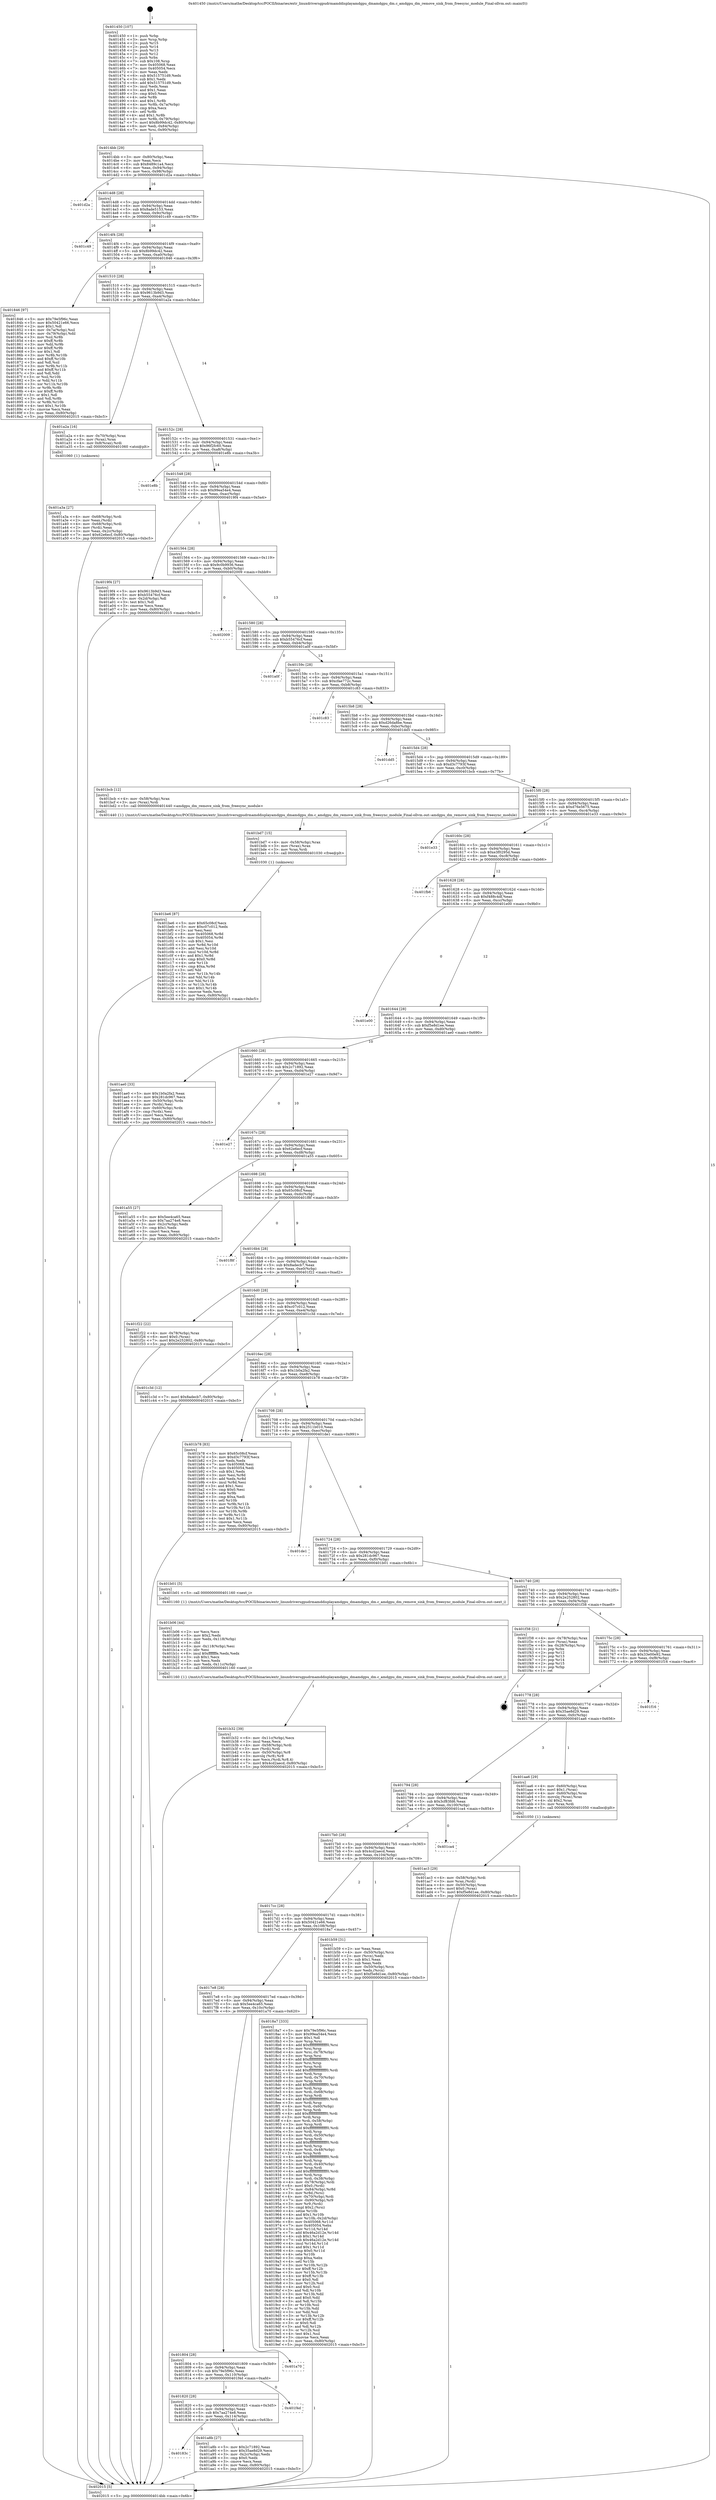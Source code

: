 digraph "0x401450" {
  label = "0x401450 (/mnt/c/Users/mathe/Desktop/tcc/POCII/binaries/extr_linuxdriversgpudrmamddisplayamdgpu_dmamdgpu_dm.c_amdgpu_dm_remove_sink_from_freesync_module_Final-ollvm.out::main(0))"
  labelloc = "t"
  node[shape=record]

  Entry [label="",width=0.3,height=0.3,shape=circle,fillcolor=black,style=filled]
  "0x4014bb" [label="{
     0x4014bb [29]\l
     | [instrs]\l
     &nbsp;&nbsp;0x4014bb \<+3\>: mov -0x80(%rbp),%eax\l
     &nbsp;&nbsp;0x4014be \<+2\>: mov %eax,%ecx\l
     &nbsp;&nbsp;0x4014c0 \<+6\>: sub $0x8489c1a4,%ecx\l
     &nbsp;&nbsp;0x4014c6 \<+6\>: mov %eax,-0x94(%rbp)\l
     &nbsp;&nbsp;0x4014cc \<+6\>: mov %ecx,-0x98(%rbp)\l
     &nbsp;&nbsp;0x4014d2 \<+6\>: je 0000000000401d2a \<main+0x8da\>\l
  }"]
  "0x401d2a" [label="{
     0x401d2a\l
  }", style=dashed]
  "0x4014d8" [label="{
     0x4014d8 [28]\l
     | [instrs]\l
     &nbsp;&nbsp;0x4014d8 \<+5\>: jmp 00000000004014dd \<main+0x8d\>\l
     &nbsp;&nbsp;0x4014dd \<+6\>: mov -0x94(%rbp),%eax\l
     &nbsp;&nbsp;0x4014e3 \<+5\>: sub $0x8ade5153,%eax\l
     &nbsp;&nbsp;0x4014e8 \<+6\>: mov %eax,-0x9c(%rbp)\l
     &nbsp;&nbsp;0x4014ee \<+6\>: je 0000000000401c49 \<main+0x7f9\>\l
  }"]
  Exit [label="",width=0.3,height=0.3,shape=circle,fillcolor=black,style=filled,peripheries=2]
  "0x401c49" [label="{
     0x401c49\l
  }", style=dashed]
  "0x4014f4" [label="{
     0x4014f4 [28]\l
     | [instrs]\l
     &nbsp;&nbsp;0x4014f4 \<+5\>: jmp 00000000004014f9 \<main+0xa9\>\l
     &nbsp;&nbsp;0x4014f9 \<+6\>: mov -0x94(%rbp),%eax\l
     &nbsp;&nbsp;0x4014ff \<+5\>: sub $0x8b99dc42,%eax\l
     &nbsp;&nbsp;0x401504 \<+6\>: mov %eax,-0xa0(%rbp)\l
     &nbsp;&nbsp;0x40150a \<+6\>: je 0000000000401846 \<main+0x3f6\>\l
  }"]
  "0x401be6" [label="{
     0x401be6 [87]\l
     | [instrs]\l
     &nbsp;&nbsp;0x401be6 \<+5\>: mov $0x65c08cf,%ecx\l
     &nbsp;&nbsp;0x401beb \<+5\>: mov $0xc07c012,%edx\l
     &nbsp;&nbsp;0x401bf0 \<+2\>: xor %esi,%esi\l
     &nbsp;&nbsp;0x401bf2 \<+8\>: mov 0x405068,%r8d\l
     &nbsp;&nbsp;0x401bfa \<+8\>: mov 0x405054,%r9d\l
     &nbsp;&nbsp;0x401c02 \<+3\>: sub $0x1,%esi\l
     &nbsp;&nbsp;0x401c05 \<+3\>: mov %r8d,%r10d\l
     &nbsp;&nbsp;0x401c08 \<+3\>: add %esi,%r10d\l
     &nbsp;&nbsp;0x401c0b \<+4\>: imul %r10d,%r8d\l
     &nbsp;&nbsp;0x401c0f \<+4\>: and $0x1,%r8d\l
     &nbsp;&nbsp;0x401c13 \<+4\>: cmp $0x0,%r8d\l
     &nbsp;&nbsp;0x401c17 \<+4\>: sete %r11b\l
     &nbsp;&nbsp;0x401c1b \<+4\>: cmp $0xa,%r9d\l
     &nbsp;&nbsp;0x401c1f \<+3\>: setl %bl\l
     &nbsp;&nbsp;0x401c22 \<+3\>: mov %r11b,%r14b\l
     &nbsp;&nbsp;0x401c25 \<+3\>: and %bl,%r14b\l
     &nbsp;&nbsp;0x401c28 \<+3\>: xor %bl,%r11b\l
     &nbsp;&nbsp;0x401c2b \<+3\>: or %r11b,%r14b\l
     &nbsp;&nbsp;0x401c2e \<+4\>: test $0x1,%r14b\l
     &nbsp;&nbsp;0x401c32 \<+3\>: cmovne %edx,%ecx\l
     &nbsp;&nbsp;0x401c35 \<+3\>: mov %ecx,-0x80(%rbp)\l
     &nbsp;&nbsp;0x401c38 \<+5\>: jmp 0000000000402015 \<main+0xbc5\>\l
  }"]
  "0x401846" [label="{
     0x401846 [97]\l
     | [instrs]\l
     &nbsp;&nbsp;0x401846 \<+5\>: mov $0x79e5f96c,%eax\l
     &nbsp;&nbsp;0x40184b \<+5\>: mov $0x50421e66,%ecx\l
     &nbsp;&nbsp;0x401850 \<+2\>: mov $0x1,%dl\l
     &nbsp;&nbsp;0x401852 \<+4\>: mov -0x7a(%rbp),%sil\l
     &nbsp;&nbsp;0x401856 \<+4\>: mov -0x79(%rbp),%dil\l
     &nbsp;&nbsp;0x40185a \<+3\>: mov %sil,%r8b\l
     &nbsp;&nbsp;0x40185d \<+4\>: xor $0xff,%r8b\l
     &nbsp;&nbsp;0x401861 \<+3\>: mov %dil,%r9b\l
     &nbsp;&nbsp;0x401864 \<+4\>: xor $0xff,%r9b\l
     &nbsp;&nbsp;0x401868 \<+3\>: xor $0x1,%dl\l
     &nbsp;&nbsp;0x40186b \<+3\>: mov %r8b,%r10b\l
     &nbsp;&nbsp;0x40186e \<+4\>: and $0xff,%r10b\l
     &nbsp;&nbsp;0x401872 \<+3\>: and %dl,%sil\l
     &nbsp;&nbsp;0x401875 \<+3\>: mov %r9b,%r11b\l
     &nbsp;&nbsp;0x401878 \<+4\>: and $0xff,%r11b\l
     &nbsp;&nbsp;0x40187c \<+3\>: and %dl,%dil\l
     &nbsp;&nbsp;0x40187f \<+3\>: or %sil,%r10b\l
     &nbsp;&nbsp;0x401882 \<+3\>: or %dil,%r11b\l
     &nbsp;&nbsp;0x401885 \<+3\>: xor %r11b,%r10b\l
     &nbsp;&nbsp;0x401888 \<+3\>: or %r9b,%r8b\l
     &nbsp;&nbsp;0x40188b \<+4\>: xor $0xff,%r8b\l
     &nbsp;&nbsp;0x40188f \<+3\>: or $0x1,%dl\l
     &nbsp;&nbsp;0x401892 \<+3\>: and %dl,%r8b\l
     &nbsp;&nbsp;0x401895 \<+3\>: or %r8b,%r10b\l
     &nbsp;&nbsp;0x401898 \<+4\>: test $0x1,%r10b\l
     &nbsp;&nbsp;0x40189c \<+3\>: cmovne %ecx,%eax\l
     &nbsp;&nbsp;0x40189f \<+3\>: mov %eax,-0x80(%rbp)\l
     &nbsp;&nbsp;0x4018a2 \<+5\>: jmp 0000000000402015 \<main+0xbc5\>\l
  }"]
  "0x401510" [label="{
     0x401510 [28]\l
     | [instrs]\l
     &nbsp;&nbsp;0x401510 \<+5\>: jmp 0000000000401515 \<main+0xc5\>\l
     &nbsp;&nbsp;0x401515 \<+6\>: mov -0x94(%rbp),%eax\l
     &nbsp;&nbsp;0x40151b \<+5\>: sub $0x9613b9d3,%eax\l
     &nbsp;&nbsp;0x401520 \<+6\>: mov %eax,-0xa4(%rbp)\l
     &nbsp;&nbsp;0x401526 \<+6\>: je 0000000000401a2a \<main+0x5da\>\l
  }"]
  "0x402015" [label="{
     0x402015 [5]\l
     | [instrs]\l
     &nbsp;&nbsp;0x402015 \<+5\>: jmp 00000000004014bb \<main+0x6b\>\l
  }"]
  "0x401450" [label="{
     0x401450 [107]\l
     | [instrs]\l
     &nbsp;&nbsp;0x401450 \<+1\>: push %rbp\l
     &nbsp;&nbsp;0x401451 \<+3\>: mov %rsp,%rbp\l
     &nbsp;&nbsp;0x401454 \<+2\>: push %r15\l
     &nbsp;&nbsp;0x401456 \<+2\>: push %r14\l
     &nbsp;&nbsp;0x401458 \<+2\>: push %r13\l
     &nbsp;&nbsp;0x40145a \<+2\>: push %r12\l
     &nbsp;&nbsp;0x40145c \<+1\>: push %rbx\l
     &nbsp;&nbsp;0x40145d \<+7\>: sub $0x108,%rsp\l
     &nbsp;&nbsp;0x401464 \<+7\>: mov 0x405068,%eax\l
     &nbsp;&nbsp;0x40146b \<+7\>: mov 0x405054,%ecx\l
     &nbsp;&nbsp;0x401472 \<+2\>: mov %eax,%edx\l
     &nbsp;&nbsp;0x401474 \<+6\>: sub $0x515751d9,%edx\l
     &nbsp;&nbsp;0x40147a \<+3\>: sub $0x1,%edx\l
     &nbsp;&nbsp;0x40147d \<+6\>: add $0x515751d9,%edx\l
     &nbsp;&nbsp;0x401483 \<+3\>: imul %edx,%eax\l
     &nbsp;&nbsp;0x401486 \<+3\>: and $0x1,%eax\l
     &nbsp;&nbsp;0x401489 \<+3\>: cmp $0x0,%eax\l
     &nbsp;&nbsp;0x40148c \<+4\>: sete %r8b\l
     &nbsp;&nbsp;0x401490 \<+4\>: and $0x1,%r8b\l
     &nbsp;&nbsp;0x401494 \<+4\>: mov %r8b,-0x7a(%rbp)\l
     &nbsp;&nbsp;0x401498 \<+3\>: cmp $0xa,%ecx\l
     &nbsp;&nbsp;0x40149b \<+4\>: setl %r8b\l
     &nbsp;&nbsp;0x40149f \<+4\>: and $0x1,%r8b\l
     &nbsp;&nbsp;0x4014a3 \<+4\>: mov %r8b,-0x79(%rbp)\l
     &nbsp;&nbsp;0x4014a7 \<+7\>: movl $0x8b99dc42,-0x80(%rbp)\l
     &nbsp;&nbsp;0x4014ae \<+6\>: mov %edi,-0x84(%rbp)\l
     &nbsp;&nbsp;0x4014b4 \<+7\>: mov %rsi,-0x90(%rbp)\l
  }"]
  "0x401bd7" [label="{
     0x401bd7 [15]\l
     | [instrs]\l
     &nbsp;&nbsp;0x401bd7 \<+4\>: mov -0x58(%rbp),%rax\l
     &nbsp;&nbsp;0x401bdb \<+3\>: mov (%rax),%rax\l
     &nbsp;&nbsp;0x401bde \<+3\>: mov %rax,%rdi\l
     &nbsp;&nbsp;0x401be1 \<+5\>: call 0000000000401030 \<free@plt\>\l
     | [calls]\l
     &nbsp;&nbsp;0x401030 \{1\} (unknown)\l
  }"]
  "0x401a2a" [label="{
     0x401a2a [16]\l
     | [instrs]\l
     &nbsp;&nbsp;0x401a2a \<+4\>: mov -0x70(%rbp),%rax\l
     &nbsp;&nbsp;0x401a2e \<+3\>: mov (%rax),%rax\l
     &nbsp;&nbsp;0x401a31 \<+4\>: mov 0x8(%rax),%rdi\l
     &nbsp;&nbsp;0x401a35 \<+5\>: call 0000000000401060 \<atoi@plt\>\l
     | [calls]\l
     &nbsp;&nbsp;0x401060 \{1\} (unknown)\l
  }"]
  "0x40152c" [label="{
     0x40152c [28]\l
     | [instrs]\l
     &nbsp;&nbsp;0x40152c \<+5\>: jmp 0000000000401531 \<main+0xe1\>\l
     &nbsp;&nbsp;0x401531 \<+6\>: mov -0x94(%rbp),%eax\l
     &nbsp;&nbsp;0x401537 \<+5\>: sub $0x96f2fc60,%eax\l
     &nbsp;&nbsp;0x40153c \<+6\>: mov %eax,-0xa8(%rbp)\l
     &nbsp;&nbsp;0x401542 \<+6\>: je 0000000000401e8b \<main+0xa3b\>\l
  }"]
  "0x401b32" [label="{
     0x401b32 [39]\l
     | [instrs]\l
     &nbsp;&nbsp;0x401b32 \<+6\>: mov -0x11c(%rbp),%ecx\l
     &nbsp;&nbsp;0x401b38 \<+3\>: imul %eax,%ecx\l
     &nbsp;&nbsp;0x401b3b \<+4\>: mov -0x58(%rbp),%rdi\l
     &nbsp;&nbsp;0x401b3f \<+3\>: mov (%rdi),%rdi\l
     &nbsp;&nbsp;0x401b42 \<+4\>: mov -0x50(%rbp),%r8\l
     &nbsp;&nbsp;0x401b46 \<+3\>: movslq (%r8),%r8\l
     &nbsp;&nbsp;0x401b49 \<+4\>: mov %ecx,(%rdi,%r8,4)\l
     &nbsp;&nbsp;0x401b4d \<+7\>: movl $0x4cd2aecd,-0x80(%rbp)\l
     &nbsp;&nbsp;0x401b54 \<+5\>: jmp 0000000000402015 \<main+0xbc5\>\l
  }"]
  "0x401e8b" [label="{
     0x401e8b\l
  }", style=dashed]
  "0x401548" [label="{
     0x401548 [28]\l
     | [instrs]\l
     &nbsp;&nbsp;0x401548 \<+5\>: jmp 000000000040154d \<main+0xfd\>\l
     &nbsp;&nbsp;0x40154d \<+6\>: mov -0x94(%rbp),%eax\l
     &nbsp;&nbsp;0x401553 \<+5\>: sub $0x99ea54e4,%eax\l
     &nbsp;&nbsp;0x401558 \<+6\>: mov %eax,-0xac(%rbp)\l
     &nbsp;&nbsp;0x40155e \<+6\>: je 00000000004019f4 \<main+0x5a4\>\l
  }"]
  "0x401b06" [label="{
     0x401b06 [44]\l
     | [instrs]\l
     &nbsp;&nbsp;0x401b06 \<+2\>: xor %ecx,%ecx\l
     &nbsp;&nbsp;0x401b08 \<+5\>: mov $0x2,%edx\l
     &nbsp;&nbsp;0x401b0d \<+6\>: mov %edx,-0x118(%rbp)\l
     &nbsp;&nbsp;0x401b13 \<+1\>: cltd\l
     &nbsp;&nbsp;0x401b14 \<+6\>: mov -0x118(%rbp),%esi\l
     &nbsp;&nbsp;0x401b1a \<+2\>: idiv %esi\l
     &nbsp;&nbsp;0x401b1c \<+6\>: imul $0xfffffffe,%edx,%edx\l
     &nbsp;&nbsp;0x401b22 \<+3\>: sub $0x1,%ecx\l
     &nbsp;&nbsp;0x401b25 \<+2\>: sub %ecx,%edx\l
     &nbsp;&nbsp;0x401b27 \<+6\>: mov %edx,-0x11c(%rbp)\l
     &nbsp;&nbsp;0x401b2d \<+5\>: call 0000000000401160 \<next_i\>\l
     | [calls]\l
     &nbsp;&nbsp;0x401160 \{1\} (/mnt/c/Users/mathe/Desktop/tcc/POCII/binaries/extr_linuxdriversgpudrmamddisplayamdgpu_dmamdgpu_dm.c_amdgpu_dm_remove_sink_from_freesync_module_Final-ollvm.out::next_i)\l
  }"]
  "0x4019f4" [label="{
     0x4019f4 [27]\l
     | [instrs]\l
     &nbsp;&nbsp;0x4019f4 \<+5\>: mov $0x9613b9d3,%eax\l
     &nbsp;&nbsp;0x4019f9 \<+5\>: mov $0xb55476cf,%ecx\l
     &nbsp;&nbsp;0x4019fe \<+3\>: mov -0x2d(%rbp),%dl\l
     &nbsp;&nbsp;0x401a01 \<+3\>: test $0x1,%dl\l
     &nbsp;&nbsp;0x401a04 \<+3\>: cmovne %ecx,%eax\l
     &nbsp;&nbsp;0x401a07 \<+3\>: mov %eax,-0x80(%rbp)\l
     &nbsp;&nbsp;0x401a0a \<+5\>: jmp 0000000000402015 \<main+0xbc5\>\l
  }"]
  "0x401564" [label="{
     0x401564 [28]\l
     | [instrs]\l
     &nbsp;&nbsp;0x401564 \<+5\>: jmp 0000000000401569 \<main+0x119\>\l
     &nbsp;&nbsp;0x401569 \<+6\>: mov -0x94(%rbp),%eax\l
     &nbsp;&nbsp;0x40156f \<+5\>: sub $0x9c0b9936,%eax\l
     &nbsp;&nbsp;0x401574 \<+6\>: mov %eax,-0xb0(%rbp)\l
     &nbsp;&nbsp;0x40157a \<+6\>: je 0000000000402009 \<main+0xbb9\>\l
  }"]
  "0x401ac3" [label="{
     0x401ac3 [29]\l
     | [instrs]\l
     &nbsp;&nbsp;0x401ac3 \<+4\>: mov -0x58(%rbp),%rdi\l
     &nbsp;&nbsp;0x401ac7 \<+3\>: mov %rax,(%rdi)\l
     &nbsp;&nbsp;0x401aca \<+4\>: mov -0x50(%rbp),%rax\l
     &nbsp;&nbsp;0x401ace \<+6\>: movl $0x0,(%rax)\l
     &nbsp;&nbsp;0x401ad4 \<+7\>: movl $0xf5e8d1ee,-0x80(%rbp)\l
     &nbsp;&nbsp;0x401adb \<+5\>: jmp 0000000000402015 \<main+0xbc5\>\l
  }"]
  "0x402009" [label="{
     0x402009\l
  }", style=dashed]
  "0x401580" [label="{
     0x401580 [28]\l
     | [instrs]\l
     &nbsp;&nbsp;0x401580 \<+5\>: jmp 0000000000401585 \<main+0x135\>\l
     &nbsp;&nbsp;0x401585 \<+6\>: mov -0x94(%rbp),%eax\l
     &nbsp;&nbsp;0x40158b \<+5\>: sub $0xb55476cf,%eax\l
     &nbsp;&nbsp;0x401590 \<+6\>: mov %eax,-0xb4(%rbp)\l
     &nbsp;&nbsp;0x401596 \<+6\>: je 0000000000401a0f \<main+0x5bf\>\l
  }"]
  "0x40183c" [label="{
     0x40183c\l
  }", style=dashed]
  "0x401a0f" [label="{
     0x401a0f\l
  }", style=dashed]
  "0x40159c" [label="{
     0x40159c [28]\l
     | [instrs]\l
     &nbsp;&nbsp;0x40159c \<+5\>: jmp 00000000004015a1 \<main+0x151\>\l
     &nbsp;&nbsp;0x4015a1 \<+6\>: mov -0x94(%rbp),%eax\l
     &nbsp;&nbsp;0x4015a7 \<+5\>: sub $0xcfae772c,%eax\l
     &nbsp;&nbsp;0x4015ac \<+6\>: mov %eax,-0xb8(%rbp)\l
     &nbsp;&nbsp;0x4015b2 \<+6\>: je 0000000000401c83 \<main+0x833\>\l
  }"]
  "0x401a8b" [label="{
     0x401a8b [27]\l
     | [instrs]\l
     &nbsp;&nbsp;0x401a8b \<+5\>: mov $0x2c71892,%eax\l
     &nbsp;&nbsp;0x401a90 \<+5\>: mov $0x35ae8d29,%ecx\l
     &nbsp;&nbsp;0x401a95 \<+3\>: mov -0x2c(%rbp),%edx\l
     &nbsp;&nbsp;0x401a98 \<+3\>: cmp $0x0,%edx\l
     &nbsp;&nbsp;0x401a9b \<+3\>: cmove %ecx,%eax\l
     &nbsp;&nbsp;0x401a9e \<+3\>: mov %eax,-0x80(%rbp)\l
     &nbsp;&nbsp;0x401aa1 \<+5\>: jmp 0000000000402015 \<main+0xbc5\>\l
  }"]
  "0x401c83" [label="{
     0x401c83\l
  }", style=dashed]
  "0x4015b8" [label="{
     0x4015b8 [28]\l
     | [instrs]\l
     &nbsp;&nbsp;0x4015b8 \<+5\>: jmp 00000000004015bd \<main+0x16d\>\l
     &nbsp;&nbsp;0x4015bd \<+6\>: mov -0x94(%rbp),%eax\l
     &nbsp;&nbsp;0x4015c3 \<+5\>: sub $0xd26da8be,%eax\l
     &nbsp;&nbsp;0x4015c8 \<+6\>: mov %eax,-0xbc(%rbp)\l
     &nbsp;&nbsp;0x4015ce \<+6\>: je 0000000000401dd5 \<main+0x985\>\l
  }"]
  "0x401820" [label="{
     0x401820 [28]\l
     | [instrs]\l
     &nbsp;&nbsp;0x401820 \<+5\>: jmp 0000000000401825 \<main+0x3d5\>\l
     &nbsp;&nbsp;0x401825 \<+6\>: mov -0x94(%rbp),%eax\l
     &nbsp;&nbsp;0x40182b \<+5\>: sub $0x7aa274e8,%eax\l
     &nbsp;&nbsp;0x401830 \<+6\>: mov %eax,-0x114(%rbp)\l
     &nbsp;&nbsp;0x401836 \<+6\>: je 0000000000401a8b \<main+0x63b\>\l
  }"]
  "0x401dd5" [label="{
     0x401dd5\l
  }", style=dashed]
  "0x4015d4" [label="{
     0x4015d4 [28]\l
     | [instrs]\l
     &nbsp;&nbsp;0x4015d4 \<+5\>: jmp 00000000004015d9 \<main+0x189\>\l
     &nbsp;&nbsp;0x4015d9 \<+6\>: mov -0x94(%rbp),%eax\l
     &nbsp;&nbsp;0x4015df \<+5\>: sub $0xd3c7793f,%eax\l
     &nbsp;&nbsp;0x4015e4 \<+6\>: mov %eax,-0xc0(%rbp)\l
     &nbsp;&nbsp;0x4015ea \<+6\>: je 0000000000401bcb \<main+0x77b\>\l
  }"]
  "0x401f4d" [label="{
     0x401f4d\l
  }", style=dashed]
  "0x401bcb" [label="{
     0x401bcb [12]\l
     | [instrs]\l
     &nbsp;&nbsp;0x401bcb \<+4\>: mov -0x58(%rbp),%rax\l
     &nbsp;&nbsp;0x401bcf \<+3\>: mov (%rax),%rdi\l
     &nbsp;&nbsp;0x401bd2 \<+5\>: call 0000000000401440 \<amdgpu_dm_remove_sink_from_freesync_module\>\l
     | [calls]\l
     &nbsp;&nbsp;0x401440 \{1\} (/mnt/c/Users/mathe/Desktop/tcc/POCII/binaries/extr_linuxdriversgpudrmamddisplayamdgpu_dmamdgpu_dm.c_amdgpu_dm_remove_sink_from_freesync_module_Final-ollvm.out::amdgpu_dm_remove_sink_from_freesync_module)\l
  }"]
  "0x4015f0" [label="{
     0x4015f0 [28]\l
     | [instrs]\l
     &nbsp;&nbsp;0x4015f0 \<+5\>: jmp 00000000004015f5 \<main+0x1a5\>\l
     &nbsp;&nbsp;0x4015f5 \<+6\>: mov -0x94(%rbp),%eax\l
     &nbsp;&nbsp;0x4015fb \<+5\>: sub $0xd76e5675,%eax\l
     &nbsp;&nbsp;0x401600 \<+6\>: mov %eax,-0xc4(%rbp)\l
     &nbsp;&nbsp;0x401606 \<+6\>: je 0000000000401e33 \<main+0x9e3\>\l
  }"]
  "0x401804" [label="{
     0x401804 [28]\l
     | [instrs]\l
     &nbsp;&nbsp;0x401804 \<+5\>: jmp 0000000000401809 \<main+0x3b9\>\l
     &nbsp;&nbsp;0x401809 \<+6\>: mov -0x94(%rbp),%eax\l
     &nbsp;&nbsp;0x40180f \<+5\>: sub $0x79e5f96c,%eax\l
     &nbsp;&nbsp;0x401814 \<+6\>: mov %eax,-0x110(%rbp)\l
     &nbsp;&nbsp;0x40181a \<+6\>: je 0000000000401f4d \<main+0xafd\>\l
  }"]
  "0x401e33" [label="{
     0x401e33\l
  }", style=dashed]
  "0x40160c" [label="{
     0x40160c [28]\l
     | [instrs]\l
     &nbsp;&nbsp;0x40160c \<+5\>: jmp 0000000000401611 \<main+0x1c1\>\l
     &nbsp;&nbsp;0x401611 \<+6\>: mov -0x94(%rbp),%eax\l
     &nbsp;&nbsp;0x401617 \<+5\>: sub $0xe3f0295d,%eax\l
     &nbsp;&nbsp;0x40161c \<+6\>: mov %eax,-0xc8(%rbp)\l
     &nbsp;&nbsp;0x401622 \<+6\>: je 0000000000401fb6 \<main+0xb66\>\l
  }"]
  "0x401a70" [label="{
     0x401a70\l
  }", style=dashed]
  "0x401fb6" [label="{
     0x401fb6\l
  }", style=dashed]
  "0x401628" [label="{
     0x401628 [28]\l
     | [instrs]\l
     &nbsp;&nbsp;0x401628 \<+5\>: jmp 000000000040162d \<main+0x1dd\>\l
     &nbsp;&nbsp;0x40162d \<+6\>: mov -0x94(%rbp),%eax\l
     &nbsp;&nbsp;0x401633 \<+5\>: sub $0xf488c4df,%eax\l
     &nbsp;&nbsp;0x401638 \<+6\>: mov %eax,-0xcc(%rbp)\l
     &nbsp;&nbsp;0x40163e \<+6\>: je 0000000000401e00 \<main+0x9b0\>\l
  }"]
  "0x401a3a" [label="{
     0x401a3a [27]\l
     | [instrs]\l
     &nbsp;&nbsp;0x401a3a \<+4\>: mov -0x68(%rbp),%rdi\l
     &nbsp;&nbsp;0x401a3e \<+2\>: mov %eax,(%rdi)\l
     &nbsp;&nbsp;0x401a40 \<+4\>: mov -0x68(%rbp),%rdi\l
     &nbsp;&nbsp;0x401a44 \<+2\>: mov (%rdi),%eax\l
     &nbsp;&nbsp;0x401a46 \<+3\>: mov %eax,-0x2c(%rbp)\l
     &nbsp;&nbsp;0x401a49 \<+7\>: movl $0x62e6ecf,-0x80(%rbp)\l
     &nbsp;&nbsp;0x401a50 \<+5\>: jmp 0000000000402015 \<main+0xbc5\>\l
  }"]
  "0x401e00" [label="{
     0x401e00\l
  }", style=dashed]
  "0x401644" [label="{
     0x401644 [28]\l
     | [instrs]\l
     &nbsp;&nbsp;0x401644 \<+5\>: jmp 0000000000401649 \<main+0x1f9\>\l
     &nbsp;&nbsp;0x401649 \<+6\>: mov -0x94(%rbp),%eax\l
     &nbsp;&nbsp;0x40164f \<+5\>: sub $0xf5e8d1ee,%eax\l
     &nbsp;&nbsp;0x401654 \<+6\>: mov %eax,-0xd0(%rbp)\l
     &nbsp;&nbsp;0x40165a \<+6\>: je 0000000000401ae0 \<main+0x690\>\l
  }"]
  "0x4017e8" [label="{
     0x4017e8 [28]\l
     | [instrs]\l
     &nbsp;&nbsp;0x4017e8 \<+5\>: jmp 00000000004017ed \<main+0x39d\>\l
     &nbsp;&nbsp;0x4017ed \<+6\>: mov -0x94(%rbp),%eax\l
     &nbsp;&nbsp;0x4017f3 \<+5\>: sub $0x5ee4ca65,%eax\l
     &nbsp;&nbsp;0x4017f8 \<+6\>: mov %eax,-0x10c(%rbp)\l
     &nbsp;&nbsp;0x4017fe \<+6\>: je 0000000000401a70 \<main+0x620\>\l
  }"]
  "0x401ae0" [label="{
     0x401ae0 [33]\l
     | [instrs]\l
     &nbsp;&nbsp;0x401ae0 \<+5\>: mov $0x1b0a2fa2,%eax\l
     &nbsp;&nbsp;0x401ae5 \<+5\>: mov $0x281dc967,%ecx\l
     &nbsp;&nbsp;0x401aea \<+4\>: mov -0x50(%rbp),%rdx\l
     &nbsp;&nbsp;0x401aee \<+2\>: mov (%rdx),%esi\l
     &nbsp;&nbsp;0x401af0 \<+4\>: mov -0x60(%rbp),%rdx\l
     &nbsp;&nbsp;0x401af4 \<+2\>: cmp (%rdx),%esi\l
     &nbsp;&nbsp;0x401af6 \<+3\>: cmovl %ecx,%eax\l
     &nbsp;&nbsp;0x401af9 \<+3\>: mov %eax,-0x80(%rbp)\l
     &nbsp;&nbsp;0x401afc \<+5\>: jmp 0000000000402015 \<main+0xbc5\>\l
  }"]
  "0x401660" [label="{
     0x401660 [28]\l
     | [instrs]\l
     &nbsp;&nbsp;0x401660 \<+5\>: jmp 0000000000401665 \<main+0x215\>\l
     &nbsp;&nbsp;0x401665 \<+6\>: mov -0x94(%rbp),%eax\l
     &nbsp;&nbsp;0x40166b \<+5\>: sub $0x2c71892,%eax\l
     &nbsp;&nbsp;0x401670 \<+6\>: mov %eax,-0xd4(%rbp)\l
     &nbsp;&nbsp;0x401676 \<+6\>: je 0000000000401e27 \<main+0x9d7\>\l
  }"]
  "0x4018a7" [label="{
     0x4018a7 [333]\l
     | [instrs]\l
     &nbsp;&nbsp;0x4018a7 \<+5\>: mov $0x79e5f96c,%eax\l
     &nbsp;&nbsp;0x4018ac \<+5\>: mov $0x99ea54e4,%ecx\l
     &nbsp;&nbsp;0x4018b1 \<+2\>: mov $0x1,%dl\l
     &nbsp;&nbsp;0x4018b3 \<+3\>: mov %rsp,%rsi\l
     &nbsp;&nbsp;0x4018b6 \<+4\>: add $0xfffffffffffffff0,%rsi\l
     &nbsp;&nbsp;0x4018ba \<+3\>: mov %rsi,%rsp\l
     &nbsp;&nbsp;0x4018bd \<+4\>: mov %rsi,-0x78(%rbp)\l
     &nbsp;&nbsp;0x4018c1 \<+3\>: mov %rsp,%rsi\l
     &nbsp;&nbsp;0x4018c4 \<+4\>: add $0xfffffffffffffff0,%rsi\l
     &nbsp;&nbsp;0x4018c8 \<+3\>: mov %rsi,%rsp\l
     &nbsp;&nbsp;0x4018cb \<+3\>: mov %rsp,%rdi\l
     &nbsp;&nbsp;0x4018ce \<+4\>: add $0xfffffffffffffff0,%rdi\l
     &nbsp;&nbsp;0x4018d2 \<+3\>: mov %rdi,%rsp\l
     &nbsp;&nbsp;0x4018d5 \<+4\>: mov %rdi,-0x70(%rbp)\l
     &nbsp;&nbsp;0x4018d9 \<+3\>: mov %rsp,%rdi\l
     &nbsp;&nbsp;0x4018dc \<+4\>: add $0xfffffffffffffff0,%rdi\l
     &nbsp;&nbsp;0x4018e0 \<+3\>: mov %rdi,%rsp\l
     &nbsp;&nbsp;0x4018e3 \<+4\>: mov %rdi,-0x68(%rbp)\l
     &nbsp;&nbsp;0x4018e7 \<+3\>: mov %rsp,%rdi\l
     &nbsp;&nbsp;0x4018ea \<+4\>: add $0xfffffffffffffff0,%rdi\l
     &nbsp;&nbsp;0x4018ee \<+3\>: mov %rdi,%rsp\l
     &nbsp;&nbsp;0x4018f1 \<+4\>: mov %rdi,-0x60(%rbp)\l
     &nbsp;&nbsp;0x4018f5 \<+3\>: mov %rsp,%rdi\l
     &nbsp;&nbsp;0x4018f8 \<+4\>: add $0xfffffffffffffff0,%rdi\l
     &nbsp;&nbsp;0x4018fc \<+3\>: mov %rdi,%rsp\l
     &nbsp;&nbsp;0x4018ff \<+4\>: mov %rdi,-0x58(%rbp)\l
     &nbsp;&nbsp;0x401903 \<+3\>: mov %rsp,%rdi\l
     &nbsp;&nbsp;0x401906 \<+4\>: add $0xfffffffffffffff0,%rdi\l
     &nbsp;&nbsp;0x40190a \<+3\>: mov %rdi,%rsp\l
     &nbsp;&nbsp;0x40190d \<+4\>: mov %rdi,-0x50(%rbp)\l
     &nbsp;&nbsp;0x401911 \<+3\>: mov %rsp,%rdi\l
     &nbsp;&nbsp;0x401914 \<+4\>: add $0xfffffffffffffff0,%rdi\l
     &nbsp;&nbsp;0x401918 \<+3\>: mov %rdi,%rsp\l
     &nbsp;&nbsp;0x40191b \<+4\>: mov %rdi,-0x48(%rbp)\l
     &nbsp;&nbsp;0x40191f \<+3\>: mov %rsp,%rdi\l
     &nbsp;&nbsp;0x401922 \<+4\>: add $0xfffffffffffffff0,%rdi\l
     &nbsp;&nbsp;0x401926 \<+3\>: mov %rdi,%rsp\l
     &nbsp;&nbsp;0x401929 \<+4\>: mov %rdi,-0x40(%rbp)\l
     &nbsp;&nbsp;0x40192d \<+3\>: mov %rsp,%rdi\l
     &nbsp;&nbsp;0x401930 \<+4\>: add $0xfffffffffffffff0,%rdi\l
     &nbsp;&nbsp;0x401934 \<+3\>: mov %rdi,%rsp\l
     &nbsp;&nbsp;0x401937 \<+4\>: mov %rdi,-0x38(%rbp)\l
     &nbsp;&nbsp;0x40193b \<+4\>: mov -0x78(%rbp),%rdi\l
     &nbsp;&nbsp;0x40193f \<+6\>: movl $0x0,(%rdi)\l
     &nbsp;&nbsp;0x401945 \<+7\>: mov -0x84(%rbp),%r8d\l
     &nbsp;&nbsp;0x40194c \<+3\>: mov %r8d,(%rsi)\l
     &nbsp;&nbsp;0x40194f \<+4\>: mov -0x70(%rbp),%rdi\l
     &nbsp;&nbsp;0x401953 \<+7\>: mov -0x90(%rbp),%r9\l
     &nbsp;&nbsp;0x40195a \<+3\>: mov %r9,(%rdi)\l
     &nbsp;&nbsp;0x40195d \<+3\>: cmpl $0x2,(%rsi)\l
     &nbsp;&nbsp;0x401960 \<+4\>: setne %r10b\l
     &nbsp;&nbsp;0x401964 \<+4\>: and $0x1,%r10b\l
     &nbsp;&nbsp;0x401968 \<+4\>: mov %r10b,-0x2d(%rbp)\l
     &nbsp;&nbsp;0x40196c \<+8\>: mov 0x405068,%r11d\l
     &nbsp;&nbsp;0x401974 \<+7\>: mov 0x405054,%ebx\l
     &nbsp;&nbsp;0x40197b \<+3\>: mov %r11d,%r14d\l
     &nbsp;&nbsp;0x40197e \<+7\>: add $0x46a2d12e,%r14d\l
     &nbsp;&nbsp;0x401985 \<+4\>: sub $0x1,%r14d\l
     &nbsp;&nbsp;0x401989 \<+7\>: sub $0x46a2d12e,%r14d\l
     &nbsp;&nbsp;0x401990 \<+4\>: imul %r14d,%r11d\l
     &nbsp;&nbsp;0x401994 \<+4\>: and $0x1,%r11d\l
     &nbsp;&nbsp;0x401998 \<+4\>: cmp $0x0,%r11d\l
     &nbsp;&nbsp;0x40199c \<+4\>: sete %r10b\l
     &nbsp;&nbsp;0x4019a0 \<+3\>: cmp $0xa,%ebx\l
     &nbsp;&nbsp;0x4019a3 \<+4\>: setl %r15b\l
     &nbsp;&nbsp;0x4019a7 \<+3\>: mov %r10b,%r12b\l
     &nbsp;&nbsp;0x4019aa \<+4\>: xor $0xff,%r12b\l
     &nbsp;&nbsp;0x4019ae \<+3\>: mov %r15b,%r13b\l
     &nbsp;&nbsp;0x4019b1 \<+4\>: xor $0xff,%r13b\l
     &nbsp;&nbsp;0x4019b5 \<+3\>: xor $0x0,%dl\l
     &nbsp;&nbsp;0x4019b8 \<+3\>: mov %r12b,%sil\l
     &nbsp;&nbsp;0x4019bb \<+4\>: and $0x0,%sil\l
     &nbsp;&nbsp;0x4019bf \<+3\>: and %dl,%r10b\l
     &nbsp;&nbsp;0x4019c2 \<+3\>: mov %r13b,%dil\l
     &nbsp;&nbsp;0x4019c5 \<+4\>: and $0x0,%dil\l
     &nbsp;&nbsp;0x4019c9 \<+3\>: and %dl,%r15b\l
     &nbsp;&nbsp;0x4019cc \<+3\>: or %r10b,%sil\l
     &nbsp;&nbsp;0x4019cf \<+3\>: or %r15b,%dil\l
     &nbsp;&nbsp;0x4019d2 \<+3\>: xor %dil,%sil\l
     &nbsp;&nbsp;0x4019d5 \<+3\>: or %r13b,%r12b\l
     &nbsp;&nbsp;0x4019d8 \<+4\>: xor $0xff,%r12b\l
     &nbsp;&nbsp;0x4019dc \<+3\>: or $0x0,%dl\l
     &nbsp;&nbsp;0x4019df \<+3\>: and %dl,%r12b\l
     &nbsp;&nbsp;0x4019e2 \<+3\>: or %r12b,%sil\l
     &nbsp;&nbsp;0x4019e5 \<+4\>: test $0x1,%sil\l
     &nbsp;&nbsp;0x4019e9 \<+3\>: cmovne %ecx,%eax\l
     &nbsp;&nbsp;0x4019ec \<+3\>: mov %eax,-0x80(%rbp)\l
     &nbsp;&nbsp;0x4019ef \<+5\>: jmp 0000000000402015 \<main+0xbc5\>\l
  }"]
  "0x401e27" [label="{
     0x401e27\l
  }", style=dashed]
  "0x40167c" [label="{
     0x40167c [28]\l
     | [instrs]\l
     &nbsp;&nbsp;0x40167c \<+5\>: jmp 0000000000401681 \<main+0x231\>\l
     &nbsp;&nbsp;0x401681 \<+6\>: mov -0x94(%rbp),%eax\l
     &nbsp;&nbsp;0x401687 \<+5\>: sub $0x62e6ecf,%eax\l
     &nbsp;&nbsp;0x40168c \<+6\>: mov %eax,-0xd8(%rbp)\l
     &nbsp;&nbsp;0x401692 \<+6\>: je 0000000000401a55 \<main+0x605\>\l
  }"]
  "0x4017cc" [label="{
     0x4017cc [28]\l
     | [instrs]\l
     &nbsp;&nbsp;0x4017cc \<+5\>: jmp 00000000004017d1 \<main+0x381\>\l
     &nbsp;&nbsp;0x4017d1 \<+6\>: mov -0x94(%rbp),%eax\l
     &nbsp;&nbsp;0x4017d7 \<+5\>: sub $0x50421e66,%eax\l
     &nbsp;&nbsp;0x4017dc \<+6\>: mov %eax,-0x108(%rbp)\l
     &nbsp;&nbsp;0x4017e2 \<+6\>: je 00000000004018a7 \<main+0x457\>\l
  }"]
  "0x401a55" [label="{
     0x401a55 [27]\l
     | [instrs]\l
     &nbsp;&nbsp;0x401a55 \<+5\>: mov $0x5ee4ca65,%eax\l
     &nbsp;&nbsp;0x401a5a \<+5\>: mov $0x7aa274e8,%ecx\l
     &nbsp;&nbsp;0x401a5f \<+3\>: mov -0x2c(%rbp),%edx\l
     &nbsp;&nbsp;0x401a62 \<+3\>: cmp $0x1,%edx\l
     &nbsp;&nbsp;0x401a65 \<+3\>: cmovl %ecx,%eax\l
     &nbsp;&nbsp;0x401a68 \<+3\>: mov %eax,-0x80(%rbp)\l
     &nbsp;&nbsp;0x401a6b \<+5\>: jmp 0000000000402015 \<main+0xbc5\>\l
  }"]
  "0x401698" [label="{
     0x401698 [28]\l
     | [instrs]\l
     &nbsp;&nbsp;0x401698 \<+5\>: jmp 000000000040169d \<main+0x24d\>\l
     &nbsp;&nbsp;0x40169d \<+6\>: mov -0x94(%rbp),%eax\l
     &nbsp;&nbsp;0x4016a3 \<+5\>: sub $0x65c08cf,%eax\l
     &nbsp;&nbsp;0x4016a8 \<+6\>: mov %eax,-0xdc(%rbp)\l
     &nbsp;&nbsp;0x4016ae \<+6\>: je 0000000000401f8f \<main+0xb3f\>\l
  }"]
  "0x401b59" [label="{
     0x401b59 [31]\l
     | [instrs]\l
     &nbsp;&nbsp;0x401b59 \<+2\>: xor %eax,%eax\l
     &nbsp;&nbsp;0x401b5b \<+4\>: mov -0x50(%rbp),%rcx\l
     &nbsp;&nbsp;0x401b5f \<+2\>: mov (%rcx),%edx\l
     &nbsp;&nbsp;0x401b61 \<+3\>: sub $0x1,%eax\l
     &nbsp;&nbsp;0x401b64 \<+2\>: sub %eax,%edx\l
     &nbsp;&nbsp;0x401b66 \<+4\>: mov -0x50(%rbp),%rcx\l
     &nbsp;&nbsp;0x401b6a \<+2\>: mov %edx,(%rcx)\l
     &nbsp;&nbsp;0x401b6c \<+7\>: movl $0xf5e8d1ee,-0x80(%rbp)\l
     &nbsp;&nbsp;0x401b73 \<+5\>: jmp 0000000000402015 \<main+0xbc5\>\l
  }"]
  "0x401f8f" [label="{
     0x401f8f\l
  }", style=dashed]
  "0x4016b4" [label="{
     0x4016b4 [28]\l
     | [instrs]\l
     &nbsp;&nbsp;0x4016b4 \<+5\>: jmp 00000000004016b9 \<main+0x269\>\l
     &nbsp;&nbsp;0x4016b9 \<+6\>: mov -0x94(%rbp),%eax\l
     &nbsp;&nbsp;0x4016bf \<+5\>: sub $0x8adecb7,%eax\l
     &nbsp;&nbsp;0x4016c4 \<+6\>: mov %eax,-0xe0(%rbp)\l
     &nbsp;&nbsp;0x4016ca \<+6\>: je 0000000000401f22 \<main+0xad2\>\l
  }"]
  "0x4017b0" [label="{
     0x4017b0 [28]\l
     | [instrs]\l
     &nbsp;&nbsp;0x4017b0 \<+5\>: jmp 00000000004017b5 \<main+0x365\>\l
     &nbsp;&nbsp;0x4017b5 \<+6\>: mov -0x94(%rbp),%eax\l
     &nbsp;&nbsp;0x4017bb \<+5\>: sub $0x4cd2aecd,%eax\l
     &nbsp;&nbsp;0x4017c0 \<+6\>: mov %eax,-0x104(%rbp)\l
     &nbsp;&nbsp;0x4017c6 \<+6\>: je 0000000000401b59 \<main+0x709\>\l
  }"]
  "0x401f22" [label="{
     0x401f22 [22]\l
     | [instrs]\l
     &nbsp;&nbsp;0x401f22 \<+4\>: mov -0x78(%rbp),%rax\l
     &nbsp;&nbsp;0x401f26 \<+6\>: movl $0x0,(%rax)\l
     &nbsp;&nbsp;0x401f2c \<+7\>: movl $0x2e252802,-0x80(%rbp)\l
     &nbsp;&nbsp;0x401f33 \<+5\>: jmp 0000000000402015 \<main+0xbc5\>\l
  }"]
  "0x4016d0" [label="{
     0x4016d0 [28]\l
     | [instrs]\l
     &nbsp;&nbsp;0x4016d0 \<+5\>: jmp 00000000004016d5 \<main+0x285\>\l
     &nbsp;&nbsp;0x4016d5 \<+6\>: mov -0x94(%rbp),%eax\l
     &nbsp;&nbsp;0x4016db \<+5\>: sub $0xc07c012,%eax\l
     &nbsp;&nbsp;0x4016e0 \<+6\>: mov %eax,-0xe4(%rbp)\l
     &nbsp;&nbsp;0x4016e6 \<+6\>: je 0000000000401c3d \<main+0x7ed\>\l
  }"]
  "0x401ca4" [label="{
     0x401ca4\l
  }", style=dashed]
  "0x401c3d" [label="{
     0x401c3d [12]\l
     | [instrs]\l
     &nbsp;&nbsp;0x401c3d \<+7\>: movl $0x8adecb7,-0x80(%rbp)\l
     &nbsp;&nbsp;0x401c44 \<+5\>: jmp 0000000000402015 \<main+0xbc5\>\l
  }"]
  "0x4016ec" [label="{
     0x4016ec [28]\l
     | [instrs]\l
     &nbsp;&nbsp;0x4016ec \<+5\>: jmp 00000000004016f1 \<main+0x2a1\>\l
     &nbsp;&nbsp;0x4016f1 \<+6\>: mov -0x94(%rbp),%eax\l
     &nbsp;&nbsp;0x4016f7 \<+5\>: sub $0x1b0a2fa2,%eax\l
     &nbsp;&nbsp;0x4016fc \<+6\>: mov %eax,-0xe8(%rbp)\l
     &nbsp;&nbsp;0x401702 \<+6\>: je 0000000000401b78 \<main+0x728\>\l
  }"]
  "0x401794" [label="{
     0x401794 [28]\l
     | [instrs]\l
     &nbsp;&nbsp;0x401794 \<+5\>: jmp 0000000000401799 \<main+0x349\>\l
     &nbsp;&nbsp;0x401799 \<+6\>: mov -0x94(%rbp),%eax\l
     &nbsp;&nbsp;0x40179f \<+5\>: sub $0x3cf83fd6,%eax\l
     &nbsp;&nbsp;0x4017a4 \<+6\>: mov %eax,-0x100(%rbp)\l
     &nbsp;&nbsp;0x4017aa \<+6\>: je 0000000000401ca4 \<main+0x854\>\l
  }"]
  "0x401b78" [label="{
     0x401b78 [83]\l
     | [instrs]\l
     &nbsp;&nbsp;0x401b78 \<+5\>: mov $0x65c08cf,%eax\l
     &nbsp;&nbsp;0x401b7d \<+5\>: mov $0xd3c7793f,%ecx\l
     &nbsp;&nbsp;0x401b82 \<+2\>: xor %edx,%edx\l
     &nbsp;&nbsp;0x401b84 \<+7\>: mov 0x405068,%esi\l
     &nbsp;&nbsp;0x401b8b \<+7\>: mov 0x405054,%edi\l
     &nbsp;&nbsp;0x401b92 \<+3\>: sub $0x1,%edx\l
     &nbsp;&nbsp;0x401b95 \<+3\>: mov %esi,%r8d\l
     &nbsp;&nbsp;0x401b98 \<+3\>: add %edx,%r8d\l
     &nbsp;&nbsp;0x401b9b \<+4\>: imul %r8d,%esi\l
     &nbsp;&nbsp;0x401b9f \<+3\>: and $0x1,%esi\l
     &nbsp;&nbsp;0x401ba2 \<+3\>: cmp $0x0,%esi\l
     &nbsp;&nbsp;0x401ba5 \<+4\>: sete %r9b\l
     &nbsp;&nbsp;0x401ba9 \<+3\>: cmp $0xa,%edi\l
     &nbsp;&nbsp;0x401bac \<+4\>: setl %r10b\l
     &nbsp;&nbsp;0x401bb0 \<+3\>: mov %r9b,%r11b\l
     &nbsp;&nbsp;0x401bb3 \<+3\>: and %r10b,%r11b\l
     &nbsp;&nbsp;0x401bb6 \<+3\>: xor %r10b,%r9b\l
     &nbsp;&nbsp;0x401bb9 \<+3\>: or %r9b,%r11b\l
     &nbsp;&nbsp;0x401bbc \<+4\>: test $0x1,%r11b\l
     &nbsp;&nbsp;0x401bc0 \<+3\>: cmovne %ecx,%eax\l
     &nbsp;&nbsp;0x401bc3 \<+3\>: mov %eax,-0x80(%rbp)\l
     &nbsp;&nbsp;0x401bc6 \<+5\>: jmp 0000000000402015 \<main+0xbc5\>\l
  }"]
  "0x401708" [label="{
     0x401708 [28]\l
     | [instrs]\l
     &nbsp;&nbsp;0x401708 \<+5\>: jmp 000000000040170d \<main+0x2bd\>\l
     &nbsp;&nbsp;0x40170d \<+6\>: mov -0x94(%rbp),%eax\l
     &nbsp;&nbsp;0x401713 \<+5\>: sub $0x2511b010,%eax\l
     &nbsp;&nbsp;0x401718 \<+6\>: mov %eax,-0xec(%rbp)\l
     &nbsp;&nbsp;0x40171e \<+6\>: je 0000000000401de1 \<main+0x991\>\l
  }"]
  "0x401aa6" [label="{
     0x401aa6 [29]\l
     | [instrs]\l
     &nbsp;&nbsp;0x401aa6 \<+4\>: mov -0x60(%rbp),%rax\l
     &nbsp;&nbsp;0x401aaa \<+6\>: movl $0x1,(%rax)\l
     &nbsp;&nbsp;0x401ab0 \<+4\>: mov -0x60(%rbp),%rax\l
     &nbsp;&nbsp;0x401ab4 \<+3\>: movslq (%rax),%rax\l
     &nbsp;&nbsp;0x401ab7 \<+4\>: shl $0x2,%rax\l
     &nbsp;&nbsp;0x401abb \<+3\>: mov %rax,%rdi\l
     &nbsp;&nbsp;0x401abe \<+5\>: call 0000000000401050 \<malloc@plt\>\l
     | [calls]\l
     &nbsp;&nbsp;0x401050 \{1\} (unknown)\l
  }"]
  "0x401de1" [label="{
     0x401de1\l
  }", style=dashed]
  "0x401724" [label="{
     0x401724 [28]\l
     | [instrs]\l
     &nbsp;&nbsp;0x401724 \<+5\>: jmp 0000000000401729 \<main+0x2d9\>\l
     &nbsp;&nbsp;0x401729 \<+6\>: mov -0x94(%rbp),%eax\l
     &nbsp;&nbsp;0x40172f \<+5\>: sub $0x281dc967,%eax\l
     &nbsp;&nbsp;0x401734 \<+6\>: mov %eax,-0xf0(%rbp)\l
     &nbsp;&nbsp;0x40173a \<+6\>: je 0000000000401b01 \<main+0x6b1\>\l
  }"]
  "0x401778" [label="{
     0x401778 [28]\l
     | [instrs]\l
     &nbsp;&nbsp;0x401778 \<+5\>: jmp 000000000040177d \<main+0x32d\>\l
     &nbsp;&nbsp;0x40177d \<+6\>: mov -0x94(%rbp),%eax\l
     &nbsp;&nbsp;0x401783 \<+5\>: sub $0x35ae8d29,%eax\l
     &nbsp;&nbsp;0x401788 \<+6\>: mov %eax,-0xfc(%rbp)\l
     &nbsp;&nbsp;0x40178e \<+6\>: je 0000000000401aa6 \<main+0x656\>\l
  }"]
  "0x401b01" [label="{
     0x401b01 [5]\l
     | [instrs]\l
     &nbsp;&nbsp;0x401b01 \<+5\>: call 0000000000401160 \<next_i\>\l
     | [calls]\l
     &nbsp;&nbsp;0x401160 \{1\} (/mnt/c/Users/mathe/Desktop/tcc/POCII/binaries/extr_linuxdriversgpudrmamddisplayamdgpu_dmamdgpu_dm.c_amdgpu_dm_remove_sink_from_freesync_module_Final-ollvm.out::next_i)\l
  }"]
  "0x401740" [label="{
     0x401740 [28]\l
     | [instrs]\l
     &nbsp;&nbsp;0x401740 \<+5\>: jmp 0000000000401745 \<main+0x2f5\>\l
     &nbsp;&nbsp;0x401745 \<+6\>: mov -0x94(%rbp),%eax\l
     &nbsp;&nbsp;0x40174b \<+5\>: sub $0x2e252802,%eax\l
     &nbsp;&nbsp;0x401750 \<+6\>: mov %eax,-0xf4(%rbp)\l
     &nbsp;&nbsp;0x401756 \<+6\>: je 0000000000401f38 \<main+0xae8\>\l
  }"]
  "0x401f16" [label="{
     0x401f16\l
  }", style=dashed]
  "0x401f38" [label="{
     0x401f38 [21]\l
     | [instrs]\l
     &nbsp;&nbsp;0x401f38 \<+4\>: mov -0x78(%rbp),%rax\l
     &nbsp;&nbsp;0x401f3c \<+2\>: mov (%rax),%eax\l
     &nbsp;&nbsp;0x401f3e \<+4\>: lea -0x28(%rbp),%rsp\l
     &nbsp;&nbsp;0x401f42 \<+1\>: pop %rbx\l
     &nbsp;&nbsp;0x401f43 \<+2\>: pop %r12\l
     &nbsp;&nbsp;0x401f45 \<+2\>: pop %r13\l
     &nbsp;&nbsp;0x401f47 \<+2\>: pop %r14\l
     &nbsp;&nbsp;0x401f49 \<+2\>: pop %r15\l
     &nbsp;&nbsp;0x401f4b \<+1\>: pop %rbp\l
     &nbsp;&nbsp;0x401f4c \<+1\>: ret\l
  }"]
  "0x40175c" [label="{
     0x40175c [28]\l
     | [instrs]\l
     &nbsp;&nbsp;0x40175c \<+5\>: jmp 0000000000401761 \<main+0x311\>\l
     &nbsp;&nbsp;0x401761 \<+6\>: mov -0x94(%rbp),%eax\l
     &nbsp;&nbsp;0x401767 \<+5\>: sub $0x33e00e92,%eax\l
     &nbsp;&nbsp;0x40176c \<+6\>: mov %eax,-0xf8(%rbp)\l
     &nbsp;&nbsp;0x401772 \<+6\>: je 0000000000401f16 \<main+0xac6\>\l
  }"]
  Entry -> "0x401450" [label=" 1"]
  "0x4014bb" -> "0x401d2a" [label=" 0"]
  "0x4014bb" -> "0x4014d8" [label=" 16"]
  "0x401f38" -> Exit [label=" 1"]
  "0x4014d8" -> "0x401c49" [label=" 0"]
  "0x4014d8" -> "0x4014f4" [label=" 16"]
  "0x401f22" -> "0x402015" [label=" 1"]
  "0x4014f4" -> "0x401846" [label=" 1"]
  "0x4014f4" -> "0x401510" [label=" 15"]
  "0x401846" -> "0x402015" [label=" 1"]
  "0x401450" -> "0x4014bb" [label=" 1"]
  "0x402015" -> "0x4014bb" [label=" 15"]
  "0x401c3d" -> "0x402015" [label=" 1"]
  "0x401510" -> "0x401a2a" [label=" 1"]
  "0x401510" -> "0x40152c" [label=" 14"]
  "0x401be6" -> "0x402015" [label=" 1"]
  "0x40152c" -> "0x401e8b" [label=" 0"]
  "0x40152c" -> "0x401548" [label=" 14"]
  "0x401bd7" -> "0x401be6" [label=" 1"]
  "0x401548" -> "0x4019f4" [label=" 1"]
  "0x401548" -> "0x401564" [label=" 13"]
  "0x401bcb" -> "0x401bd7" [label=" 1"]
  "0x401564" -> "0x402009" [label=" 0"]
  "0x401564" -> "0x401580" [label=" 13"]
  "0x401b78" -> "0x402015" [label=" 1"]
  "0x401580" -> "0x401a0f" [label=" 0"]
  "0x401580" -> "0x40159c" [label=" 13"]
  "0x401b59" -> "0x402015" [label=" 1"]
  "0x40159c" -> "0x401c83" [label=" 0"]
  "0x40159c" -> "0x4015b8" [label=" 13"]
  "0x401b32" -> "0x402015" [label=" 1"]
  "0x4015b8" -> "0x401dd5" [label=" 0"]
  "0x4015b8" -> "0x4015d4" [label=" 13"]
  "0x401b01" -> "0x401b06" [label=" 1"]
  "0x4015d4" -> "0x401bcb" [label=" 1"]
  "0x4015d4" -> "0x4015f0" [label=" 12"]
  "0x401ae0" -> "0x402015" [label=" 2"]
  "0x4015f0" -> "0x401e33" [label=" 0"]
  "0x4015f0" -> "0x40160c" [label=" 12"]
  "0x401aa6" -> "0x401ac3" [label=" 1"]
  "0x40160c" -> "0x401fb6" [label=" 0"]
  "0x40160c" -> "0x401628" [label=" 12"]
  "0x401a8b" -> "0x402015" [label=" 1"]
  "0x401628" -> "0x401e00" [label=" 0"]
  "0x401628" -> "0x401644" [label=" 12"]
  "0x401820" -> "0x401a8b" [label=" 1"]
  "0x401644" -> "0x401ae0" [label=" 2"]
  "0x401644" -> "0x401660" [label=" 10"]
  "0x401804" -> "0x401820" [label=" 1"]
  "0x401660" -> "0x401e27" [label=" 0"]
  "0x401660" -> "0x40167c" [label=" 10"]
  "0x401804" -> "0x401f4d" [label=" 0"]
  "0x40167c" -> "0x401a55" [label=" 1"]
  "0x40167c" -> "0x401698" [label=" 9"]
  "0x4017e8" -> "0x401804" [label=" 1"]
  "0x401698" -> "0x401f8f" [label=" 0"]
  "0x401698" -> "0x4016b4" [label=" 9"]
  "0x4017e8" -> "0x401a70" [label=" 0"]
  "0x4016b4" -> "0x401f22" [label=" 1"]
  "0x4016b4" -> "0x4016d0" [label=" 8"]
  "0x401a55" -> "0x402015" [label=" 1"]
  "0x4016d0" -> "0x401c3d" [label=" 1"]
  "0x4016d0" -> "0x4016ec" [label=" 7"]
  "0x401a3a" -> "0x402015" [label=" 1"]
  "0x4016ec" -> "0x401b78" [label=" 1"]
  "0x4016ec" -> "0x401708" [label=" 6"]
  "0x4019f4" -> "0x402015" [label=" 1"]
  "0x401708" -> "0x401de1" [label=" 0"]
  "0x401708" -> "0x401724" [label=" 6"]
  "0x4018a7" -> "0x402015" [label=" 1"]
  "0x401724" -> "0x401b01" [label=" 1"]
  "0x401724" -> "0x401740" [label=" 5"]
  "0x4017cc" -> "0x4017e8" [label=" 1"]
  "0x401740" -> "0x401f38" [label=" 1"]
  "0x401740" -> "0x40175c" [label=" 4"]
  "0x4017cc" -> "0x4018a7" [label=" 1"]
  "0x40175c" -> "0x401f16" [label=" 0"]
  "0x40175c" -> "0x401778" [label=" 4"]
  "0x401b06" -> "0x401b32" [label=" 1"]
  "0x401778" -> "0x401aa6" [label=" 1"]
  "0x401778" -> "0x401794" [label=" 3"]
  "0x401a2a" -> "0x401a3a" [label=" 1"]
  "0x401794" -> "0x401ca4" [label=" 0"]
  "0x401794" -> "0x4017b0" [label=" 3"]
  "0x401820" -> "0x40183c" [label=" 0"]
  "0x4017b0" -> "0x401b59" [label=" 1"]
  "0x4017b0" -> "0x4017cc" [label=" 2"]
  "0x401ac3" -> "0x402015" [label=" 1"]
}

